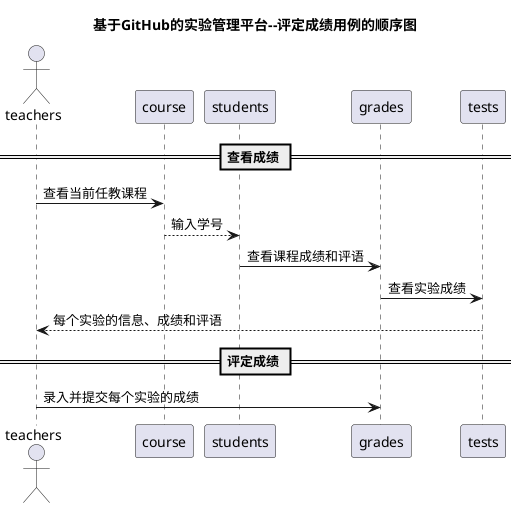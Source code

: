 @startuml
title 基于GitHub的实验管理平台--评定成绩用例的顺序图
actor teachers
== 查看成绩 ==
teachers -> course : 查看当前任教课程

course --> students:输入学号
students -> grades: 查看课程成绩和评语
grades -> tests:查看实验成绩
tests -->teachers:每个实验的信息、成绩和评语
== 评定成绩 ==
teachers -> grades : 录入并提交每个实验的成绩
@enduml